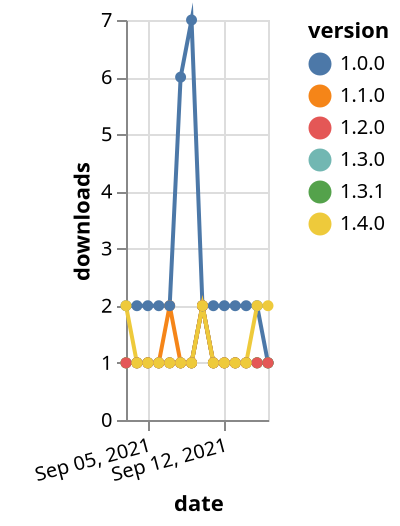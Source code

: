 {"$schema": "https://vega.github.io/schema/vega-lite/v5.json", "description": "A simple bar chart with embedded data.", "data": {"values": [{"date": "2021-09-03", "total": 269, "delta": 1, "version": "1.1.0"}, {"date": "2021-09-04", "total": 270, "delta": 1, "version": "1.1.0"}, {"date": "2021-09-05", "total": 271, "delta": 1, "version": "1.1.0"}, {"date": "2021-09-06", "total": 272, "delta": 1, "version": "1.1.0"}, {"date": "2021-09-07", "total": 274, "delta": 2, "version": "1.1.0"}, {"date": "2021-09-08", "total": 275, "delta": 1, "version": "1.1.0"}, {"date": "2021-09-09", "total": 276, "delta": 1, "version": "1.1.0"}, {"date": "2021-09-10", "total": 278, "delta": 2, "version": "1.1.0"}, {"date": "2021-09-11", "total": 279, "delta": 1, "version": "1.1.0"}, {"date": "2021-09-12", "total": 280, "delta": 1, "version": "1.1.0"}, {"date": "2021-09-13", "total": 281, "delta": 1, "version": "1.1.0"}, {"date": "2021-09-14", "total": 282, "delta": 1, "version": "1.1.0"}, {"date": "2021-09-15", "total": 283, "delta": 1, "version": "1.1.0"}, {"date": "2021-09-16", "total": 284, "delta": 1, "version": "1.1.0"}, {"date": "2021-09-03", "total": 238, "delta": 1, "version": "1.3.0"}, {"date": "2021-09-04", "total": 239, "delta": 1, "version": "1.3.0"}, {"date": "2021-09-05", "total": 240, "delta": 1, "version": "1.3.0"}, {"date": "2021-09-06", "total": 241, "delta": 1, "version": "1.3.0"}, {"date": "2021-09-07", "total": 242, "delta": 1, "version": "1.3.0"}, {"date": "2021-09-08", "total": 243, "delta": 1, "version": "1.3.0"}, {"date": "2021-09-09", "total": 244, "delta": 1, "version": "1.3.0"}, {"date": "2021-09-10", "total": 246, "delta": 2, "version": "1.3.0"}, {"date": "2021-09-11", "total": 247, "delta": 1, "version": "1.3.0"}, {"date": "2021-09-12", "total": 248, "delta": 1, "version": "1.3.0"}, {"date": "2021-09-13", "total": 249, "delta": 1, "version": "1.3.0"}, {"date": "2021-09-14", "total": 250, "delta": 1, "version": "1.3.0"}, {"date": "2021-09-15", "total": 251, "delta": 1, "version": "1.3.0"}, {"date": "2021-09-16", "total": 252, "delta": 1, "version": "1.3.0"}, {"date": "2021-09-03", "total": 2966, "delta": 2, "version": "1.0.0"}, {"date": "2021-09-04", "total": 2968, "delta": 2, "version": "1.0.0"}, {"date": "2021-09-05", "total": 2970, "delta": 2, "version": "1.0.0"}, {"date": "2021-09-06", "total": 2972, "delta": 2, "version": "1.0.0"}, {"date": "2021-09-07", "total": 2974, "delta": 2, "version": "1.0.0"}, {"date": "2021-09-08", "total": 2980, "delta": 6, "version": "1.0.0"}, {"date": "2021-09-09", "total": 2987, "delta": 7, "version": "1.0.0"}, {"date": "2021-09-10", "total": 2989, "delta": 2, "version": "1.0.0"}, {"date": "2021-09-11", "total": 2991, "delta": 2, "version": "1.0.0"}, {"date": "2021-09-12", "total": 2993, "delta": 2, "version": "1.0.0"}, {"date": "2021-09-13", "total": 2995, "delta": 2, "version": "1.0.0"}, {"date": "2021-09-14", "total": 2997, "delta": 2, "version": "1.0.0"}, {"date": "2021-09-15", "total": 2999, "delta": 2, "version": "1.0.0"}, {"date": "2021-09-16", "total": 3000, "delta": 1, "version": "1.0.0"}, {"date": "2021-09-03", "total": 230, "delta": 1, "version": "1.3.1"}, {"date": "2021-09-04", "total": 231, "delta": 1, "version": "1.3.1"}, {"date": "2021-09-05", "total": 232, "delta": 1, "version": "1.3.1"}, {"date": "2021-09-06", "total": 233, "delta": 1, "version": "1.3.1"}, {"date": "2021-09-07", "total": 234, "delta": 1, "version": "1.3.1"}, {"date": "2021-09-08", "total": 235, "delta": 1, "version": "1.3.1"}, {"date": "2021-09-09", "total": 236, "delta": 1, "version": "1.3.1"}, {"date": "2021-09-10", "total": 238, "delta": 2, "version": "1.3.1"}, {"date": "2021-09-11", "total": 239, "delta": 1, "version": "1.3.1"}, {"date": "2021-09-12", "total": 240, "delta": 1, "version": "1.3.1"}, {"date": "2021-09-13", "total": 241, "delta": 1, "version": "1.3.1"}, {"date": "2021-09-14", "total": 242, "delta": 1, "version": "1.3.1"}, {"date": "2021-09-15", "total": 243, "delta": 1, "version": "1.3.1"}, {"date": "2021-09-16", "total": 244, "delta": 1, "version": "1.3.1"}, {"date": "2021-09-03", "total": 244, "delta": 1, "version": "1.2.0"}, {"date": "2021-09-04", "total": 245, "delta": 1, "version": "1.2.0"}, {"date": "2021-09-05", "total": 246, "delta": 1, "version": "1.2.0"}, {"date": "2021-09-06", "total": 247, "delta": 1, "version": "1.2.0"}, {"date": "2021-09-07", "total": 248, "delta": 1, "version": "1.2.0"}, {"date": "2021-09-08", "total": 249, "delta": 1, "version": "1.2.0"}, {"date": "2021-09-09", "total": 250, "delta": 1, "version": "1.2.0"}, {"date": "2021-09-10", "total": 252, "delta": 2, "version": "1.2.0"}, {"date": "2021-09-11", "total": 253, "delta": 1, "version": "1.2.0"}, {"date": "2021-09-12", "total": 254, "delta": 1, "version": "1.2.0"}, {"date": "2021-09-13", "total": 255, "delta": 1, "version": "1.2.0"}, {"date": "2021-09-14", "total": 256, "delta": 1, "version": "1.2.0"}, {"date": "2021-09-15", "total": 257, "delta": 1, "version": "1.2.0"}, {"date": "2021-09-16", "total": 258, "delta": 1, "version": "1.2.0"}, {"date": "2021-09-03", "total": 166, "delta": 2, "version": "1.4.0"}, {"date": "2021-09-04", "total": 167, "delta": 1, "version": "1.4.0"}, {"date": "2021-09-05", "total": 168, "delta": 1, "version": "1.4.0"}, {"date": "2021-09-06", "total": 169, "delta": 1, "version": "1.4.0"}, {"date": "2021-09-07", "total": 170, "delta": 1, "version": "1.4.0"}, {"date": "2021-09-08", "total": 171, "delta": 1, "version": "1.4.0"}, {"date": "2021-09-09", "total": 172, "delta": 1, "version": "1.4.0"}, {"date": "2021-09-10", "total": 174, "delta": 2, "version": "1.4.0"}, {"date": "2021-09-11", "total": 175, "delta": 1, "version": "1.4.0"}, {"date": "2021-09-12", "total": 176, "delta": 1, "version": "1.4.0"}, {"date": "2021-09-13", "total": 177, "delta": 1, "version": "1.4.0"}, {"date": "2021-09-14", "total": 178, "delta": 1, "version": "1.4.0"}, {"date": "2021-09-15", "total": 180, "delta": 2, "version": "1.4.0"}, {"date": "2021-09-16", "total": 182, "delta": 2, "version": "1.4.0"}]}, "width": "container", "mark": {"type": "line", "point": {"filled": true}}, "encoding": {"x": {"field": "date", "type": "temporal", "timeUnit": "yearmonthdate", "title": "date", "axis": {"labelAngle": -15}}, "y": {"field": "delta", "type": "quantitative", "title": "downloads"}, "color": {"field": "version", "type": "nominal"}, "tooltip": {"field": "delta"}}}